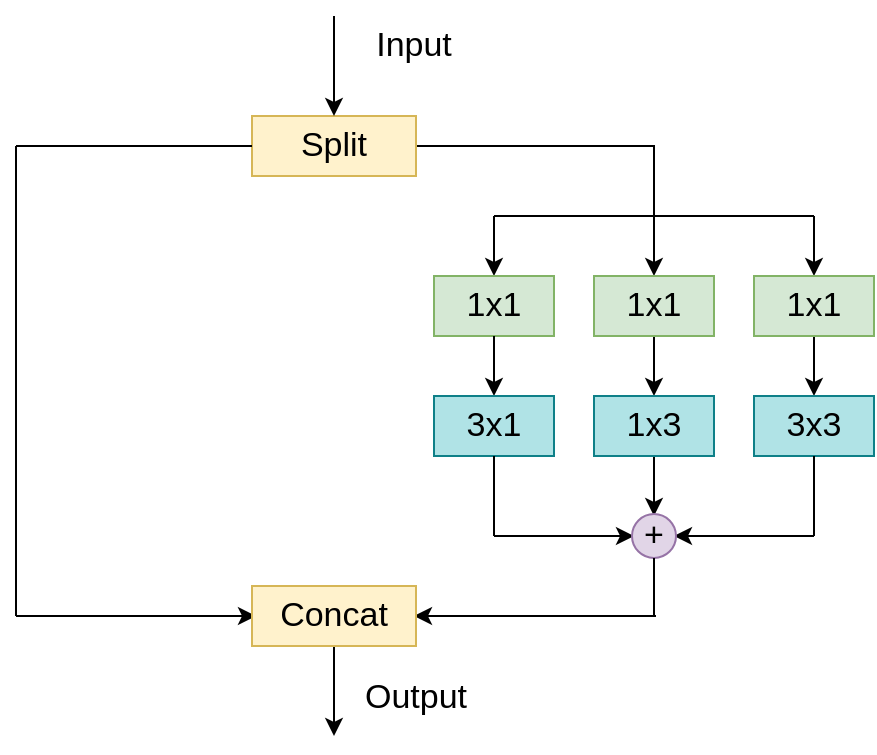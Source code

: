 <mxfile version="20.3.0" type="github">
  <diagram id="sxN325sRZpVj1u20MzkJ" name="第 1 页">
    <mxGraphModel dx="782" dy="468" grid="1" gridSize="10" guides="1" tooltips="1" connect="1" arrows="1" fold="1" page="1" pageScale="1" pageWidth="827" pageHeight="1169" math="0" shadow="0">
      <root>
        <mxCell id="0" />
        <mxCell id="1" parent="0" />
        <mxCell id="uXULtcH5huKSdauQUMfN-3" style="edgeStyle=orthogonalEdgeStyle;rounded=0;orthogonalLoop=1;jettySize=auto;html=1;exitX=1;exitY=0.5;exitDx=0;exitDy=0;fontSize=17;" edge="1" parent="1">
          <mxGeometry relative="1" as="geometry">
            <mxPoint x="519" y="210" as="targetPoint" />
            <mxPoint x="379" y="145" as="sourcePoint" />
            <Array as="points">
              <mxPoint x="519" y="145" />
            </Array>
          </mxGeometry>
        </mxCell>
        <mxCell id="uXULtcH5huKSdauQUMfN-1" value="&lt;font style=&quot;font-size: 17px;&quot;&gt;Split&lt;/font&gt;" style="rounded=0;whiteSpace=wrap;html=1;fillColor=#fff2cc;strokeColor=#d6b656;" vertex="1" parent="1">
          <mxGeometry x="318" y="130" width="82" height="30" as="geometry" />
        </mxCell>
        <mxCell id="uXULtcH5huKSdauQUMfN-8" value="" style="endArrow=classic;html=1;rounded=0;fontSize=17;" edge="1" parent="1">
          <mxGeometry width="50" height="50" relative="1" as="geometry">
            <mxPoint x="439" y="180" as="sourcePoint" />
            <mxPoint x="439" y="210" as="targetPoint" />
          </mxGeometry>
        </mxCell>
        <mxCell id="uXULtcH5huKSdauQUMfN-9" value="" style="endArrow=none;html=1;rounded=0;fontSize=17;" edge="1" parent="1">
          <mxGeometry width="50" height="50" relative="1" as="geometry">
            <mxPoint x="439" y="180" as="sourcePoint" />
            <mxPoint x="519" y="180" as="targetPoint" />
          </mxGeometry>
        </mxCell>
        <mxCell id="uXULtcH5huKSdauQUMfN-10" value="" style="endArrow=none;html=1;rounded=0;fontSize=17;" edge="1" parent="1">
          <mxGeometry width="50" height="50" relative="1" as="geometry">
            <mxPoint x="519" y="180" as="sourcePoint" />
            <mxPoint x="599" y="180" as="targetPoint" />
          </mxGeometry>
        </mxCell>
        <mxCell id="uXULtcH5huKSdauQUMfN-11" value="" style="endArrow=classic;html=1;rounded=0;fontSize=17;" edge="1" parent="1">
          <mxGeometry width="50" height="50" relative="1" as="geometry">
            <mxPoint x="599" y="180" as="sourcePoint" />
            <mxPoint x="599" y="210" as="targetPoint" />
          </mxGeometry>
        </mxCell>
        <mxCell id="uXULtcH5huKSdauQUMfN-12" value="&lt;div style=&quot;text-align: left;&quot;&gt;1x1&lt;/div&gt;" style="rounded=0;whiteSpace=wrap;html=1;fontSize=17;fillColor=#d5e8d4;strokeColor=#82b366;" vertex="1" parent="1">
          <mxGeometry x="409" y="210" width="60" height="30" as="geometry" />
        </mxCell>
        <mxCell id="uXULtcH5huKSdauQUMfN-16" style="edgeStyle=orthogonalEdgeStyle;rounded=0;orthogonalLoop=1;jettySize=auto;html=1;exitX=0.5;exitY=1;exitDx=0;exitDy=0;fontSize=17;" edge="1" parent="1" source="uXULtcH5huKSdauQUMfN-13">
          <mxGeometry relative="1" as="geometry">
            <mxPoint x="519" y="270" as="targetPoint" />
          </mxGeometry>
        </mxCell>
        <mxCell id="uXULtcH5huKSdauQUMfN-13" value="1x1" style="rounded=0;whiteSpace=wrap;html=1;fontSize=17;fillColor=#d5e8d4;strokeColor=#82b366;" vertex="1" parent="1">
          <mxGeometry x="489" y="210" width="60" height="30" as="geometry" />
        </mxCell>
        <mxCell id="uXULtcH5huKSdauQUMfN-17" style="edgeStyle=orthogonalEdgeStyle;rounded=0;orthogonalLoop=1;jettySize=auto;html=1;exitX=0.5;exitY=1;exitDx=0;exitDy=0;fontSize=17;" edge="1" parent="1" source="uXULtcH5huKSdauQUMfN-14">
          <mxGeometry relative="1" as="geometry">
            <mxPoint x="599" y="270" as="targetPoint" />
          </mxGeometry>
        </mxCell>
        <mxCell id="uXULtcH5huKSdauQUMfN-14" value="1x1" style="rounded=0;whiteSpace=wrap;html=1;fontSize=17;fillColor=#d5e8d4;strokeColor=#82b366;" vertex="1" parent="1">
          <mxGeometry x="569" y="210" width="60" height="30" as="geometry" />
        </mxCell>
        <mxCell id="uXULtcH5huKSdauQUMfN-15" value="" style="endArrow=classic;html=1;rounded=0;fontSize=17;exitX=0.5;exitY=1;exitDx=0;exitDy=0;" edge="1" parent="1" source="uXULtcH5huKSdauQUMfN-12">
          <mxGeometry width="50" height="50" relative="1" as="geometry">
            <mxPoint x="449" y="190" as="sourcePoint" />
            <mxPoint x="439" y="270" as="targetPoint" />
          </mxGeometry>
        </mxCell>
        <mxCell id="uXULtcH5huKSdauQUMfN-18" value="&lt;div style=&quot;text-align: left;&quot;&gt;3x1&lt;/div&gt;" style="rounded=0;whiteSpace=wrap;html=1;fontSize=17;fillColor=#b0e3e6;strokeColor=#0e8088;" vertex="1" parent="1">
          <mxGeometry x="409" y="270" width="60" height="30" as="geometry" />
        </mxCell>
        <mxCell id="uXULtcH5huKSdauQUMfN-22" style="edgeStyle=orthogonalEdgeStyle;rounded=0;orthogonalLoop=1;jettySize=auto;html=1;exitX=0.5;exitY=1;exitDx=0;exitDy=0;fontSize=17;" edge="1" parent="1" source="uXULtcH5huKSdauQUMfN-19">
          <mxGeometry relative="1" as="geometry">
            <mxPoint x="519" y="330" as="targetPoint" />
          </mxGeometry>
        </mxCell>
        <mxCell id="uXULtcH5huKSdauQUMfN-19" value="1x3" style="rounded=0;whiteSpace=wrap;html=1;fontSize=17;fillColor=#b0e3e6;strokeColor=#0e8088;" vertex="1" parent="1">
          <mxGeometry x="489" y="270" width="60" height="30" as="geometry" />
        </mxCell>
        <mxCell id="uXULtcH5huKSdauQUMfN-20" value="&lt;div style=&quot;text-align: left;&quot;&gt;3x3&lt;/div&gt;" style="rounded=0;whiteSpace=wrap;html=1;fontSize=17;fillColor=#b0e3e6;strokeColor=#0e8088;" vertex="1" parent="1">
          <mxGeometry x="569" y="270" width="60" height="30" as="geometry" />
        </mxCell>
        <mxCell id="uXULtcH5huKSdauQUMfN-24" value="" style="endArrow=none;html=1;rounded=0;fontSize=17;entryX=0.5;entryY=1;entryDx=0;entryDy=0;" edge="1" parent="1" target="uXULtcH5huKSdauQUMfN-18">
          <mxGeometry width="50" height="50" relative="1" as="geometry">
            <mxPoint x="439" y="340" as="sourcePoint" />
            <mxPoint x="329" y="250" as="targetPoint" />
          </mxGeometry>
        </mxCell>
        <mxCell id="uXULtcH5huKSdauQUMfN-26" value="" style="endArrow=none;html=1;rounded=0;fontSize=17;entryX=0.5;entryY=1;entryDx=0;entryDy=0;" edge="1" parent="1" target="uXULtcH5huKSdauQUMfN-20">
          <mxGeometry width="50" height="50" relative="1" as="geometry">
            <mxPoint x="599" y="340" as="sourcePoint" />
            <mxPoint x="639" y="330" as="targetPoint" />
          </mxGeometry>
        </mxCell>
        <mxCell id="uXULtcH5huKSdauQUMfN-27" value="" style="endArrow=classic;html=1;rounded=0;fontSize=17;" edge="1" parent="1">
          <mxGeometry width="50" height="50" relative="1" as="geometry">
            <mxPoint x="439" y="340" as="sourcePoint" />
            <mxPoint x="509" y="340" as="targetPoint" />
          </mxGeometry>
        </mxCell>
        <mxCell id="uXULtcH5huKSdauQUMfN-28" value="" style="endArrow=classic;html=1;rounded=0;fontSize=17;" edge="1" parent="1">
          <mxGeometry width="50" height="50" relative="1" as="geometry">
            <mxPoint x="599" y="340" as="sourcePoint" />
            <mxPoint x="529" y="340" as="targetPoint" />
          </mxGeometry>
        </mxCell>
        <mxCell id="uXULtcH5huKSdauQUMfN-29" value="+" style="ellipse;whiteSpace=wrap;html=1;aspect=fixed;fontSize=17;fillColor=#e1d5e7;strokeColor=#9673a6;" vertex="1" parent="1">
          <mxGeometry x="508" y="329" width="22" height="22" as="geometry" />
        </mxCell>
        <mxCell id="uXULtcH5huKSdauQUMfN-32" value="" style="endArrow=none;html=1;rounded=0;fontSize=13;" edge="1" parent="1">
          <mxGeometry width="50" height="50" relative="1" as="geometry">
            <mxPoint x="519" y="380" as="sourcePoint" />
            <mxPoint x="519" y="351" as="targetPoint" />
          </mxGeometry>
        </mxCell>
        <mxCell id="uXULtcH5huKSdauQUMfN-33" value="" style="endArrow=none;html=1;rounded=0;fontSize=13;entryX=0;entryY=0.5;entryDx=0;entryDy=0;" edge="1" parent="1" target="uXULtcH5huKSdauQUMfN-1">
          <mxGeometry width="50" height="50" relative="1" as="geometry">
            <mxPoint x="200" y="145" as="sourcePoint" />
            <mxPoint x="260" y="130" as="targetPoint" />
          </mxGeometry>
        </mxCell>
        <mxCell id="uXULtcH5huKSdauQUMfN-34" value="" style="endArrow=none;html=1;rounded=0;fontSize=13;" edge="1" parent="1">
          <mxGeometry width="50" height="50" relative="1" as="geometry">
            <mxPoint x="200" y="380" as="sourcePoint" />
            <mxPoint x="200" y="145" as="targetPoint" />
          </mxGeometry>
        </mxCell>
        <mxCell id="uXULtcH5huKSdauQUMfN-35" value="" style="endArrow=classic;html=1;rounded=0;fontSize=13;" edge="1" parent="1">
          <mxGeometry width="50" height="50" relative="1" as="geometry">
            <mxPoint x="200" y="380" as="sourcePoint" />
            <mxPoint x="320" y="380" as="targetPoint" />
          </mxGeometry>
        </mxCell>
        <mxCell id="uXULtcH5huKSdauQUMfN-36" value="" style="endArrow=classic;html=1;rounded=0;fontSize=13;" edge="1" parent="1">
          <mxGeometry width="50" height="50" relative="1" as="geometry">
            <mxPoint x="520" y="380" as="sourcePoint" />
            <mxPoint x="399" y="380" as="targetPoint" />
          </mxGeometry>
        </mxCell>
        <mxCell id="uXULtcH5huKSdauQUMfN-42" style="edgeStyle=orthogonalEdgeStyle;rounded=0;orthogonalLoop=1;jettySize=auto;html=1;exitX=0.5;exitY=1;exitDx=0;exitDy=0;fontSize=17;" edge="1" parent="1" source="uXULtcH5huKSdauQUMfN-37">
          <mxGeometry relative="1" as="geometry">
            <mxPoint x="359" y="440" as="targetPoint" />
          </mxGeometry>
        </mxCell>
        <mxCell id="uXULtcH5huKSdauQUMfN-37" value="&lt;span style=&quot;font-size: 17px;&quot;&gt;Concat&lt;/span&gt;" style="rounded=0;whiteSpace=wrap;html=1;fillColor=#fff2cc;strokeColor=#d6b656;" vertex="1" parent="1">
          <mxGeometry x="318" y="365" width="82" height="30" as="geometry" />
        </mxCell>
        <mxCell id="uXULtcH5huKSdauQUMfN-38" value="" style="endArrow=classic;html=1;rounded=0;fontSize=13;entryX=0.5;entryY=0;entryDx=0;entryDy=0;" edge="1" parent="1" target="uXULtcH5huKSdauQUMfN-1">
          <mxGeometry width="50" height="50" relative="1" as="geometry">
            <mxPoint x="359" y="80" as="sourcePoint" />
            <mxPoint x="380" y="30" as="targetPoint" />
          </mxGeometry>
        </mxCell>
        <mxCell id="uXULtcH5huKSdauQUMfN-40" value="&lt;font style=&quot;font-size: 17px;&quot;&gt;Input&lt;/font&gt;" style="text;html=1;strokeColor=none;fillColor=none;align=center;verticalAlign=middle;whiteSpace=wrap;rounded=0;fontSize=13;" vertex="1" parent="1">
          <mxGeometry x="369" y="80" width="60" height="30" as="geometry" />
        </mxCell>
        <mxCell id="uXULtcH5huKSdauQUMfN-43" value="&lt;span style=&quot;font-size: 17px;&quot;&gt;Output&lt;/span&gt;" style="text;html=1;strokeColor=none;fillColor=none;align=center;verticalAlign=middle;whiteSpace=wrap;rounded=0;fontSize=13;" vertex="1" parent="1">
          <mxGeometry x="370" y="406" width="60" height="30" as="geometry" />
        </mxCell>
      </root>
    </mxGraphModel>
  </diagram>
</mxfile>

